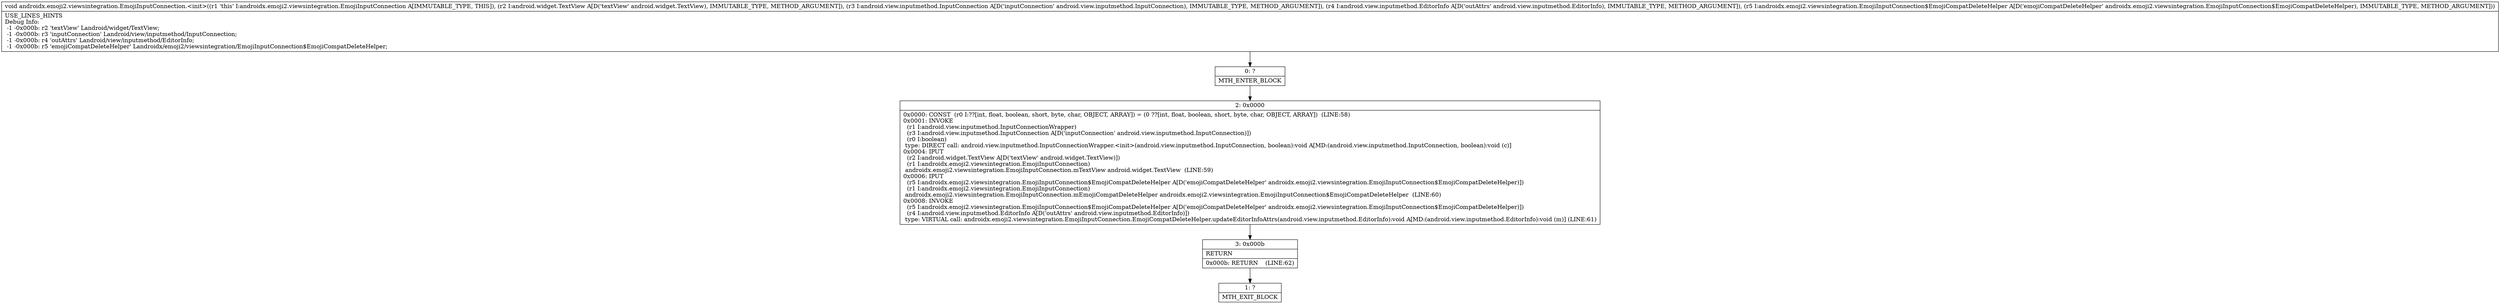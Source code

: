 digraph "CFG forandroidx.emoji2.viewsintegration.EmojiInputConnection.\<init\>(Landroid\/widget\/TextView;Landroid\/view\/inputmethod\/InputConnection;Landroid\/view\/inputmethod\/EditorInfo;Landroidx\/emoji2\/viewsintegration\/EmojiInputConnection$EmojiCompatDeleteHelper;)V" {
Node_0 [shape=record,label="{0\:\ ?|MTH_ENTER_BLOCK\l}"];
Node_2 [shape=record,label="{2\:\ 0x0000|0x0000: CONST  (r0 I:??[int, float, boolean, short, byte, char, OBJECT, ARRAY]) = (0 ??[int, float, boolean, short, byte, char, OBJECT, ARRAY])  (LINE:58)\l0x0001: INVOKE  \l  (r1 I:android.view.inputmethod.InputConnectionWrapper)\l  (r3 I:android.view.inputmethod.InputConnection A[D('inputConnection' android.view.inputmethod.InputConnection)])\l  (r0 I:boolean)\l type: DIRECT call: android.view.inputmethod.InputConnectionWrapper.\<init\>(android.view.inputmethod.InputConnection, boolean):void A[MD:(android.view.inputmethod.InputConnection, boolean):void (c)]\l0x0004: IPUT  \l  (r2 I:android.widget.TextView A[D('textView' android.widget.TextView)])\l  (r1 I:androidx.emoji2.viewsintegration.EmojiInputConnection)\l androidx.emoji2.viewsintegration.EmojiInputConnection.mTextView android.widget.TextView  (LINE:59)\l0x0006: IPUT  \l  (r5 I:androidx.emoji2.viewsintegration.EmojiInputConnection$EmojiCompatDeleteHelper A[D('emojiCompatDeleteHelper' androidx.emoji2.viewsintegration.EmojiInputConnection$EmojiCompatDeleteHelper)])\l  (r1 I:androidx.emoji2.viewsintegration.EmojiInputConnection)\l androidx.emoji2.viewsintegration.EmojiInputConnection.mEmojiCompatDeleteHelper androidx.emoji2.viewsintegration.EmojiInputConnection$EmojiCompatDeleteHelper  (LINE:60)\l0x0008: INVOKE  \l  (r5 I:androidx.emoji2.viewsintegration.EmojiInputConnection$EmojiCompatDeleteHelper A[D('emojiCompatDeleteHelper' androidx.emoji2.viewsintegration.EmojiInputConnection$EmojiCompatDeleteHelper)])\l  (r4 I:android.view.inputmethod.EditorInfo A[D('outAttrs' android.view.inputmethod.EditorInfo)])\l type: VIRTUAL call: androidx.emoji2.viewsintegration.EmojiInputConnection.EmojiCompatDeleteHelper.updateEditorInfoAttrs(android.view.inputmethod.EditorInfo):void A[MD:(android.view.inputmethod.EditorInfo):void (m)] (LINE:61)\l}"];
Node_3 [shape=record,label="{3\:\ 0x000b|RETURN\l|0x000b: RETURN    (LINE:62)\l}"];
Node_1 [shape=record,label="{1\:\ ?|MTH_EXIT_BLOCK\l}"];
MethodNode[shape=record,label="{void androidx.emoji2.viewsintegration.EmojiInputConnection.\<init\>((r1 'this' I:androidx.emoji2.viewsintegration.EmojiInputConnection A[IMMUTABLE_TYPE, THIS]), (r2 I:android.widget.TextView A[D('textView' android.widget.TextView), IMMUTABLE_TYPE, METHOD_ARGUMENT]), (r3 I:android.view.inputmethod.InputConnection A[D('inputConnection' android.view.inputmethod.InputConnection), IMMUTABLE_TYPE, METHOD_ARGUMENT]), (r4 I:android.view.inputmethod.EditorInfo A[D('outAttrs' android.view.inputmethod.EditorInfo), IMMUTABLE_TYPE, METHOD_ARGUMENT]), (r5 I:androidx.emoji2.viewsintegration.EmojiInputConnection$EmojiCompatDeleteHelper A[D('emojiCompatDeleteHelper' androidx.emoji2.viewsintegration.EmojiInputConnection$EmojiCompatDeleteHelper), IMMUTABLE_TYPE, METHOD_ARGUMENT]))  | USE_LINES_HINTS\lDebug Info:\l  \-1 \-0x000b: r2 'textView' Landroid\/widget\/TextView;\l  \-1 \-0x000b: r3 'inputConnection' Landroid\/view\/inputmethod\/InputConnection;\l  \-1 \-0x000b: r4 'outAttrs' Landroid\/view\/inputmethod\/EditorInfo;\l  \-1 \-0x000b: r5 'emojiCompatDeleteHelper' Landroidx\/emoji2\/viewsintegration\/EmojiInputConnection$EmojiCompatDeleteHelper;\l}"];
MethodNode -> Node_0;Node_0 -> Node_2;
Node_2 -> Node_3;
Node_3 -> Node_1;
}

